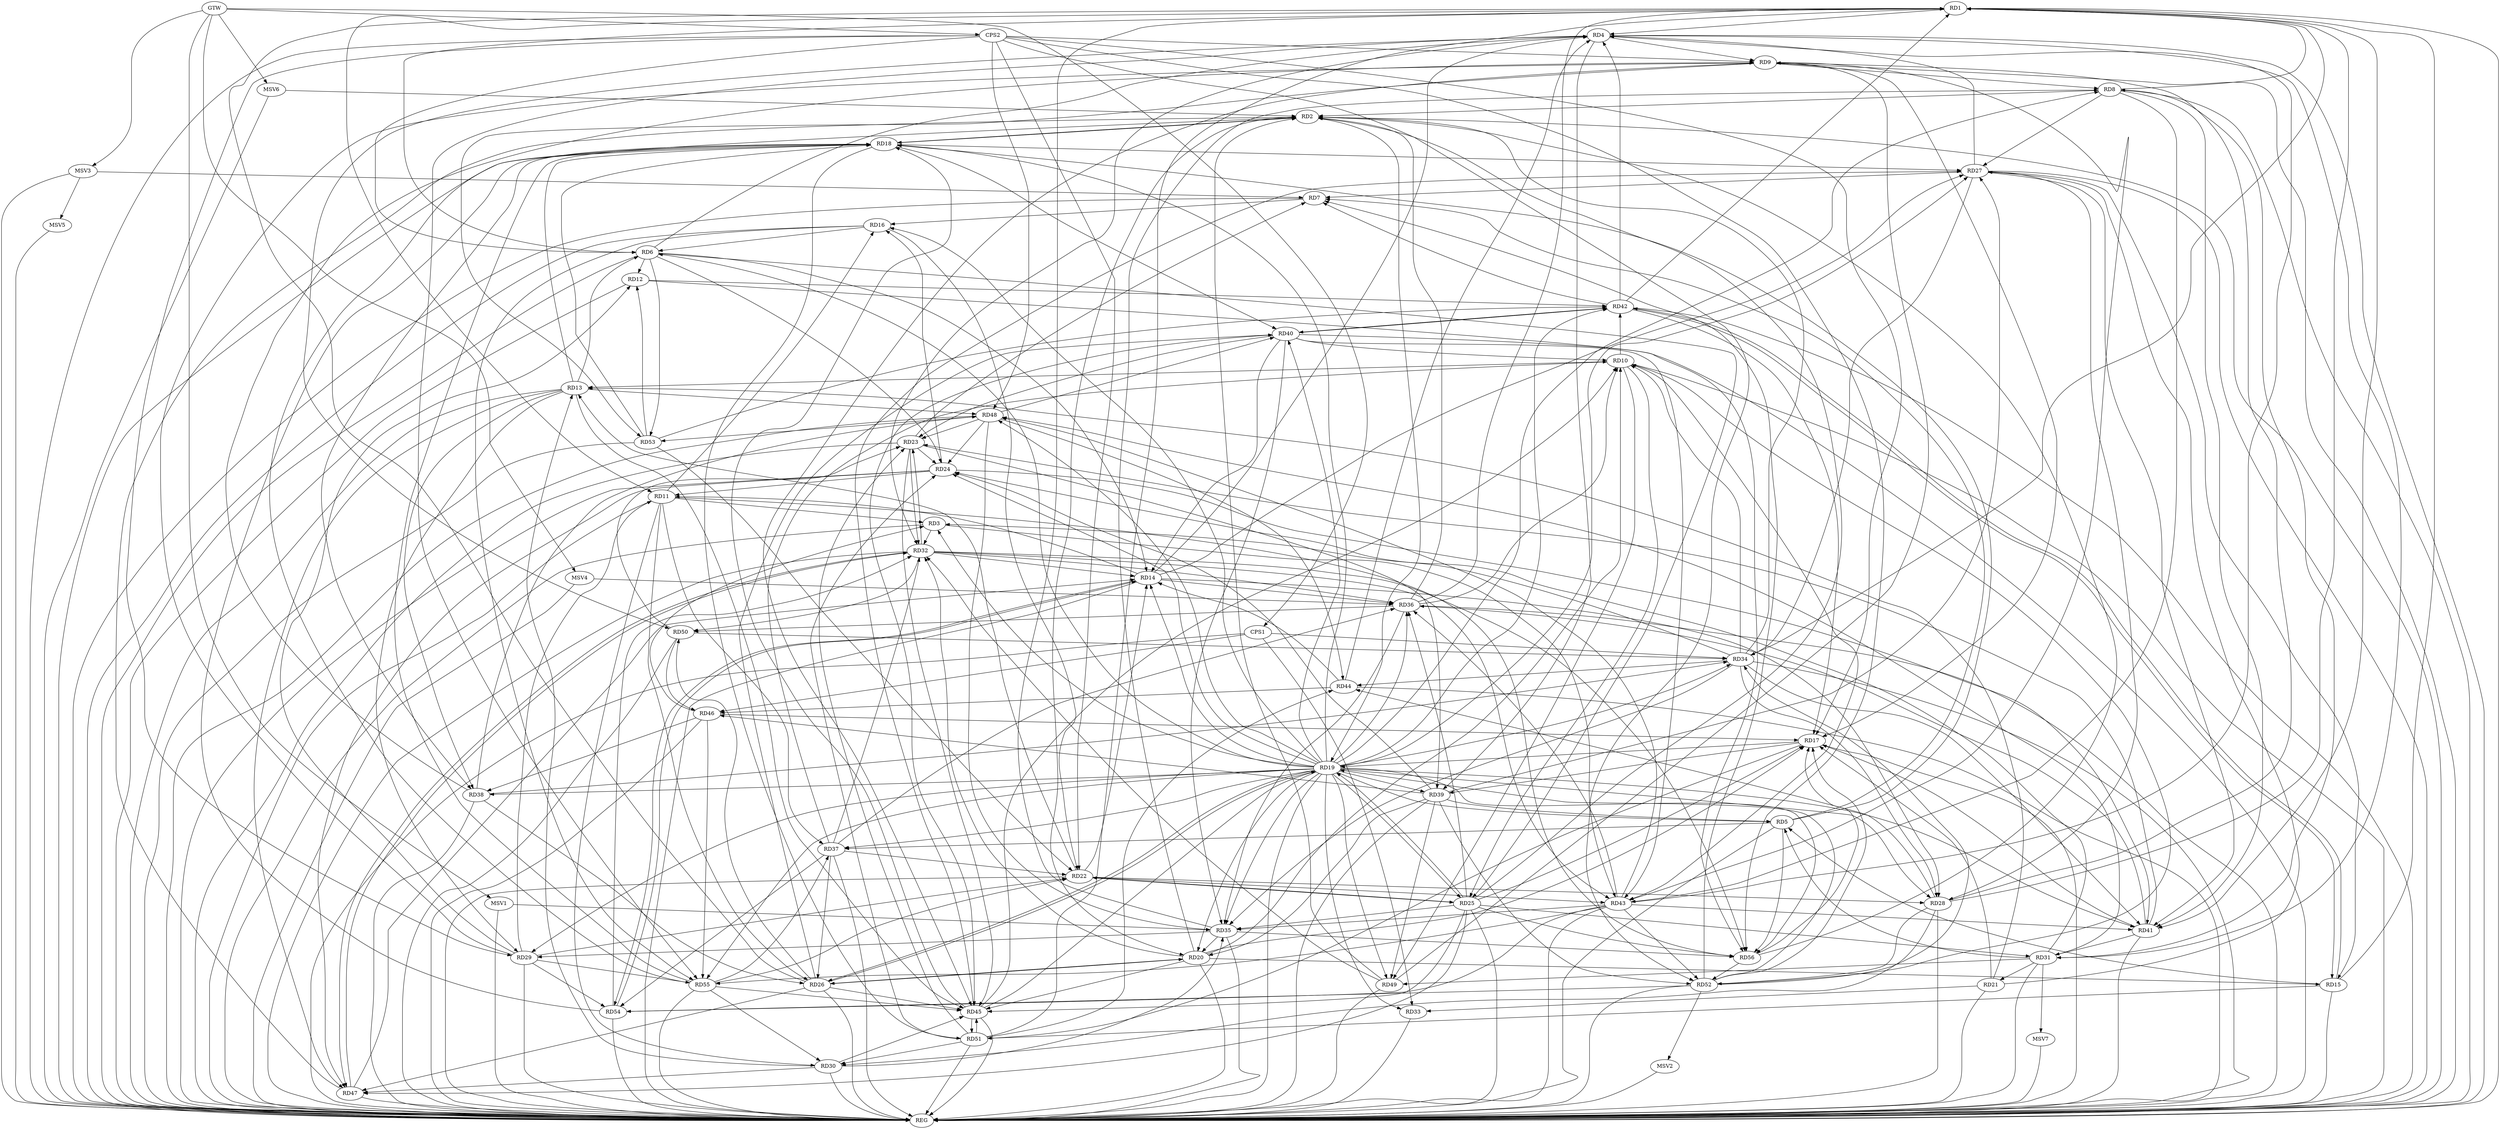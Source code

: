 strict digraph G {
  RD1 [ label="RD1" ];
  RD2 [ label="RD2" ];
  RD3 [ label="RD3" ];
  RD4 [ label="RD4" ];
  RD5 [ label="RD5" ];
  RD6 [ label="RD6" ];
  RD7 [ label="RD7" ];
  RD8 [ label="RD8" ];
  RD9 [ label="RD9" ];
  RD10 [ label="RD10" ];
  RD11 [ label="RD11" ];
  RD12 [ label="RD12" ];
  RD13 [ label="RD13" ];
  RD14 [ label="RD14" ];
  RD15 [ label="RD15" ];
  RD16 [ label="RD16" ];
  RD17 [ label="RD17" ];
  RD18 [ label="RD18" ];
  RD19 [ label="RD19" ];
  RD20 [ label="RD20" ];
  RD21 [ label="RD21" ];
  RD22 [ label="RD22" ];
  RD23 [ label="RD23" ];
  RD24 [ label="RD24" ];
  RD25 [ label="RD25" ];
  RD26 [ label="RD26" ];
  RD27 [ label="RD27" ];
  RD28 [ label="RD28" ];
  RD29 [ label="RD29" ];
  RD30 [ label="RD30" ];
  RD31 [ label="RD31" ];
  RD32 [ label="RD32" ];
  RD33 [ label="RD33" ];
  RD34 [ label="RD34" ];
  RD35 [ label="RD35" ];
  RD36 [ label="RD36" ];
  RD37 [ label="RD37" ];
  RD38 [ label="RD38" ];
  RD39 [ label="RD39" ];
  RD40 [ label="RD40" ];
  RD41 [ label="RD41" ];
  RD42 [ label="RD42" ];
  RD43 [ label="RD43" ];
  RD44 [ label="RD44" ];
  RD45 [ label="RD45" ];
  RD46 [ label="RD46" ];
  RD47 [ label="RD47" ];
  RD48 [ label="RD48" ];
  RD49 [ label="RD49" ];
  RD50 [ label="RD50" ];
  RD51 [ label="RD51" ];
  RD52 [ label="RD52" ];
  RD53 [ label="RD53" ];
  RD54 [ label="RD54" ];
  RD55 [ label="RD55" ];
  RD56 [ label="RD56" ];
  CPS1 [ label="CPS1" ];
  CPS2 [ label="CPS2" ];
  GTW [ label="GTW" ];
  REG [ label="REG" ];
  MSV1 [ label="MSV1" ];
  MSV2 [ label="MSV2" ];
  MSV3 [ label="MSV3" ];
  MSV4 [ label="MSV4" ];
  MSV5 [ label="MSV5" ];
  MSV6 [ label="MSV6" ];
  MSV7 [ label="MSV7" ];
  RD1 -> RD4;
  RD1 -> RD6;
  RD8 -> RD1;
  RD1 -> RD11;
  RD15 -> RD1;
  RD26 -> RD1;
  RD28 -> RD1;
  RD34 -> RD1;
  RD35 -> RD1;
  RD36 -> RD1;
  RD1 -> RD41;
  RD42 -> RD1;
  RD51 -> RD1;
  RD8 -> RD2;
  RD2 -> RD18;
  RD18 -> RD2;
  RD2 -> RD19;
  RD2 -> RD20;
  RD25 -> RD2;
  RD34 -> RD2;
  RD36 -> RD2;
  RD47 -> RD2;
  RD49 -> RD2;
  RD55 -> RD2;
  RD56 -> RD2;
  RD11 -> RD3;
  RD3 -> RD32;
  RD34 -> RD3;
  RD3 -> RD43;
  RD46 -> RD3;
  RD6 -> RD4;
  RD4 -> RD9;
  RD14 -> RD4;
  RD27 -> RD4;
  RD4 -> RD31;
  RD4 -> RD32;
  RD4 -> RD39;
  RD42 -> RD4;
  RD43 -> RD4;
  RD44 -> RD4;
  RD4 -> RD50;
  RD4 -> RD55;
  RD5 -> RD7;
  RD15 -> RD5;
  RD5 -> RD18;
  RD19 -> RD5;
  RD31 -> RD5;
  RD5 -> RD37;
  RD39 -> RD5;
  RD5 -> RD56;
  RD6 -> RD12;
  RD13 -> RD6;
  RD6 -> RD14;
  RD16 -> RD6;
  RD19 -> RD6;
  RD6 -> RD24;
  RD6 -> RD25;
  RD6 -> RD53;
  RD7 -> RD16;
  RD23 -> RD7;
  RD27 -> RD7;
  RD42 -> RD7;
  RD52 -> RD7;
  RD9 -> RD8;
  RD19 -> RD8;
  RD20 -> RD8;
  RD8 -> RD27;
  RD31 -> RD8;
  RD8 -> RD41;
  RD8 -> RD43;
  RD9 -> RD17;
  RD28 -> RD9;
  RD29 -> RD9;
  RD38 -> RD9;
  RD9 -> RD43;
  RD9 -> RD45;
  RD49 -> RD9;
  RD9 -> RD53;
  RD10 -> RD13;
  RD20 -> RD10;
  RD10 -> RD25;
  RD34 -> RD10;
  RD36 -> RD10;
  RD37 -> RD10;
  RD40 -> RD10;
  RD10 -> RD42;
  RD10 -> RD43;
  RD45 -> RD10;
  RD10 -> RD49;
  RD52 -> RD10;
  RD14 -> RD11;
  RD11 -> RD16;
  RD24 -> RD11;
  RD11 -> RD26;
  RD29 -> RD11;
  RD11 -> RD30;
  RD11 -> RD37;
  RD11 -> RD56;
  RD29 -> RD12;
  RD12 -> RD42;
  RD53 -> RD12;
  RD12 -> RD56;
  RD13 -> RD18;
  RD21 -> RD13;
  RD22 -> RD13;
  RD13 -> RD29;
  RD30 -> RD13;
  RD13 -> RD38;
  RD13 -> RD45;
  RD13 -> RD47;
  RD13 -> RD48;
  RD19 -> RD14;
  RD22 -> RD14;
  RD14 -> RD27;
  RD14 -> RD28;
  RD32 -> RD14;
  RD14 -> RD36;
  RD40 -> RD14;
  RD44 -> RD14;
  RD47 -> RD14;
  RD14 -> RD54;
  RD54 -> RD14;
  RD20 -> RD15;
  RD27 -> RD15;
  RD15 -> RD42;
  RD42 -> RD15;
  RD15 -> RD51;
  RD16 -> RD22;
  RD24 -> RD16;
  RD16 -> RD55;
  RD17 -> RD19;
  RD20 -> RD17;
  RD21 -> RD17;
  RD25 -> RD17;
  RD17 -> RD39;
  RD41 -> RD17;
  RD42 -> RD17;
  RD46 -> RD17;
  RD17 -> RD51;
  RD52 -> RD17;
  RD56 -> RD17;
  RD18 -> RD27;
  RD18 -> RD38;
  RD18 -> RD40;
  RD45 -> RD18;
  RD18 -> RD51;
  RD53 -> RD18;
  RD54 -> RD18;
  RD55 -> RD18;
  RD25 -> RD19;
  RD26 -> RD19;
  RD19 -> RD27;
  RD19 -> RD33;
  RD19 -> RD34;
  RD19 -> RD35;
  RD19 -> RD36;
  RD19 -> RD39;
  RD45 -> RD19;
  RD52 -> RD19;
  RD20 -> RD26;
  RD26 -> RD20;
  RD20 -> RD32;
  RD35 -> RD20;
  RD39 -> RD20;
  RD20 -> RD45;
  RD21 -> RD27;
  RD31 -> RD21;
  RD21 -> RD33;
  RD22 -> RD25;
  RD25 -> RD22;
  RD22 -> RD28;
  RD29 -> RD22;
  RD37 -> RD22;
  RD22 -> RD43;
  RD53 -> RD22;
  RD55 -> RD22;
  RD23 -> RD24;
  RD23 -> RD32;
  RD32 -> RD23;
  RD23 -> RD39;
  RD40 -> RD23;
  RD41 -> RD23;
  RD23 -> RD45;
  RD48 -> RD23;
  RD50 -> RD23;
  RD51 -> RD23;
  RD31 -> RD24;
  RD39 -> RD24;
  RD24 -> RD41;
  RD24 -> RD47;
  RD48 -> RD24;
  RD51 -> RD24;
  RD25 -> RD31;
  RD25 -> RD35;
  RD25 -> RD36;
  RD25 -> RD45;
  RD25 -> RD47;
  RD25 -> RD56;
  RD37 -> RD26;
  RD38 -> RD26;
  RD26 -> RD40;
  RD26 -> RD45;
  RD26 -> RD47;
  RD26 -> RD50;
  RD27 -> RD28;
  RD27 -> RD34;
  RD39 -> RD27;
  RD27 -> RD41;
  RD45 -> RD27;
  RD28 -> RD30;
  RD34 -> RD28;
  RD28 -> RD44;
  RD28 -> RD52;
  RD35 -> RD29;
  RD29 -> RD54;
  RD29 -> RD55;
  RD30 -> RD35;
  RD30 -> RD45;
  RD30 -> RD47;
  RD51 -> RD30;
  RD55 -> RD30;
  RD41 -> RD31;
  RD31 -> RD48;
  RD31 -> RD49;
  RD32 -> RD36;
  RD37 -> RD32;
  RD32 -> RD43;
  RD32 -> RD47;
  RD47 -> RD32;
  RD49 -> RD32;
  RD32 -> RD50;
  RD54 -> RD32;
  RD32 -> RD56;
  RD34 -> RD35;
  RD38 -> RD34;
  RD34 -> RD41;
  RD34 -> RD44;
  RD50 -> RD34;
  RD52 -> RD34;
  RD36 -> RD35;
  RD40 -> RD35;
  RD43 -> RD35;
  RD48 -> RD35;
  RD35 -> RD56;
  RD37 -> RD36;
  RD41 -> RD36;
  RD43 -> RD36;
  RD36 -> RD50;
  RD37 -> RD54;
  RD55 -> RD37;
  RD46 -> RD38;
  RD38 -> RD48;
  RD39 -> RD46;
  RD39 -> RD49;
  RD39 -> RD52;
  RD40 -> RD42;
  RD42 -> RD40;
  RD40 -> RD43;
  RD40 -> RD45;
  RD48 -> RD40;
  RD43 -> RD41;
  RD53 -> RD42;
  RD43 -> RD48;
  RD43 -> RD52;
  RD43 -> RD54;
  RD43 -> RD55;
  RD44 -> RD46;
  RD48 -> RD44;
  RD51 -> RD44;
  RD45 -> RD51;
  RD51 -> RD45;
  RD55 -> RD45;
  RD50 -> RD46;
  RD46 -> RD55;
  RD48 -> RD53;
  RD52 -> RD54;
  RD56 -> RD52;
  CPS1 -> RD33;
  CPS1 -> RD46;
  CPS1 -> RD34;
  CPS2 -> RD48;
  CPS2 -> RD17;
  CPS2 -> RD22;
  CPS2 -> RD9;
  CPS2 -> RD52;
  CPS2 -> RD6;
  CPS2 -> RD56;
  CPS2 -> RD29;
  GTW -> CPS1;
  GTW -> CPS2;
  RD1 -> REG;
  RD2 -> REG;
  RD3 -> REG;
  RD4 -> REG;
  RD5 -> REG;
  RD6 -> REG;
  RD7 -> REG;
  RD8 -> REG;
  RD9 -> REG;
  RD10 -> REG;
  RD11 -> REG;
  RD12 -> REG;
  RD13 -> REG;
  RD14 -> REG;
  RD15 -> REG;
  RD16 -> REG;
  RD17 -> REG;
  RD18 -> REG;
  RD19 -> REG;
  RD20 -> REG;
  RD21 -> REG;
  RD22 -> REG;
  RD23 -> REG;
  RD24 -> REG;
  RD25 -> REG;
  RD26 -> REG;
  RD27 -> REG;
  RD28 -> REG;
  RD29 -> REG;
  RD30 -> REG;
  RD31 -> REG;
  RD32 -> REG;
  RD33 -> REG;
  RD34 -> REG;
  RD35 -> REG;
  RD36 -> REG;
  RD37 -> REG;
  RD38 -> REG;
  RD39 -> REG;
  RD40 -> REG;
  RD41 -> REG;
  RD42 -> REG;
  RD43 -> REG;
  RD44 -> REG;
  RD45 -> REG;
  RD46 -> REG;
  RD47 -> REG;
  RD48 -> REG;
  RD49 -> REG;
  RD50 -> REG;
  RD51 -> REG;
  RD52 -> REG;
  RD53 -> REG;
  RD54 -> REG;
  RD55 -> REG;
  CPS1 -> REG;
  CPS2 -> REG;
  RD19 -> RD48;
  RD19 -> RD38;
  RD19 -> RD28;
  RD19 -> RD55;
  RD19 -> RD24;
  RD19 -> RD29;
  RD19 -> RD16;
  RD19 -> RD26;
  RD19 -> RD40;
  RD19 -> RD42;
  RD19 -> RD3;
  RD19 -> RD18;
  RD19 -> RD20;
  RD19 -> RD41;
  RD19 -> RD49;
  RD19 -> RD25;
  RD19 -> RD37;
  RD19 -> RD56;
  MSV1 -> RD35;
  GTW -> MSV1;
  MSV1 -> REG;
  RD52 -> MSV2;
  MSV2 -> REG;
  MSV3 -> RD7;
  GTW -> MSV3;
  MSV3 -> REG;
  MSV4 -> RD36;
  GTW -> MSV4;
  MSV4 -> REG;
  MSV3 -> MSV5;
  MSV5 -> REG;
  MSV6 -> RD2;
  GTW -> MSV6;
  MSV6 -> REG;
  RD31 -> MSV7;
  MSV7 -> REG;
}
